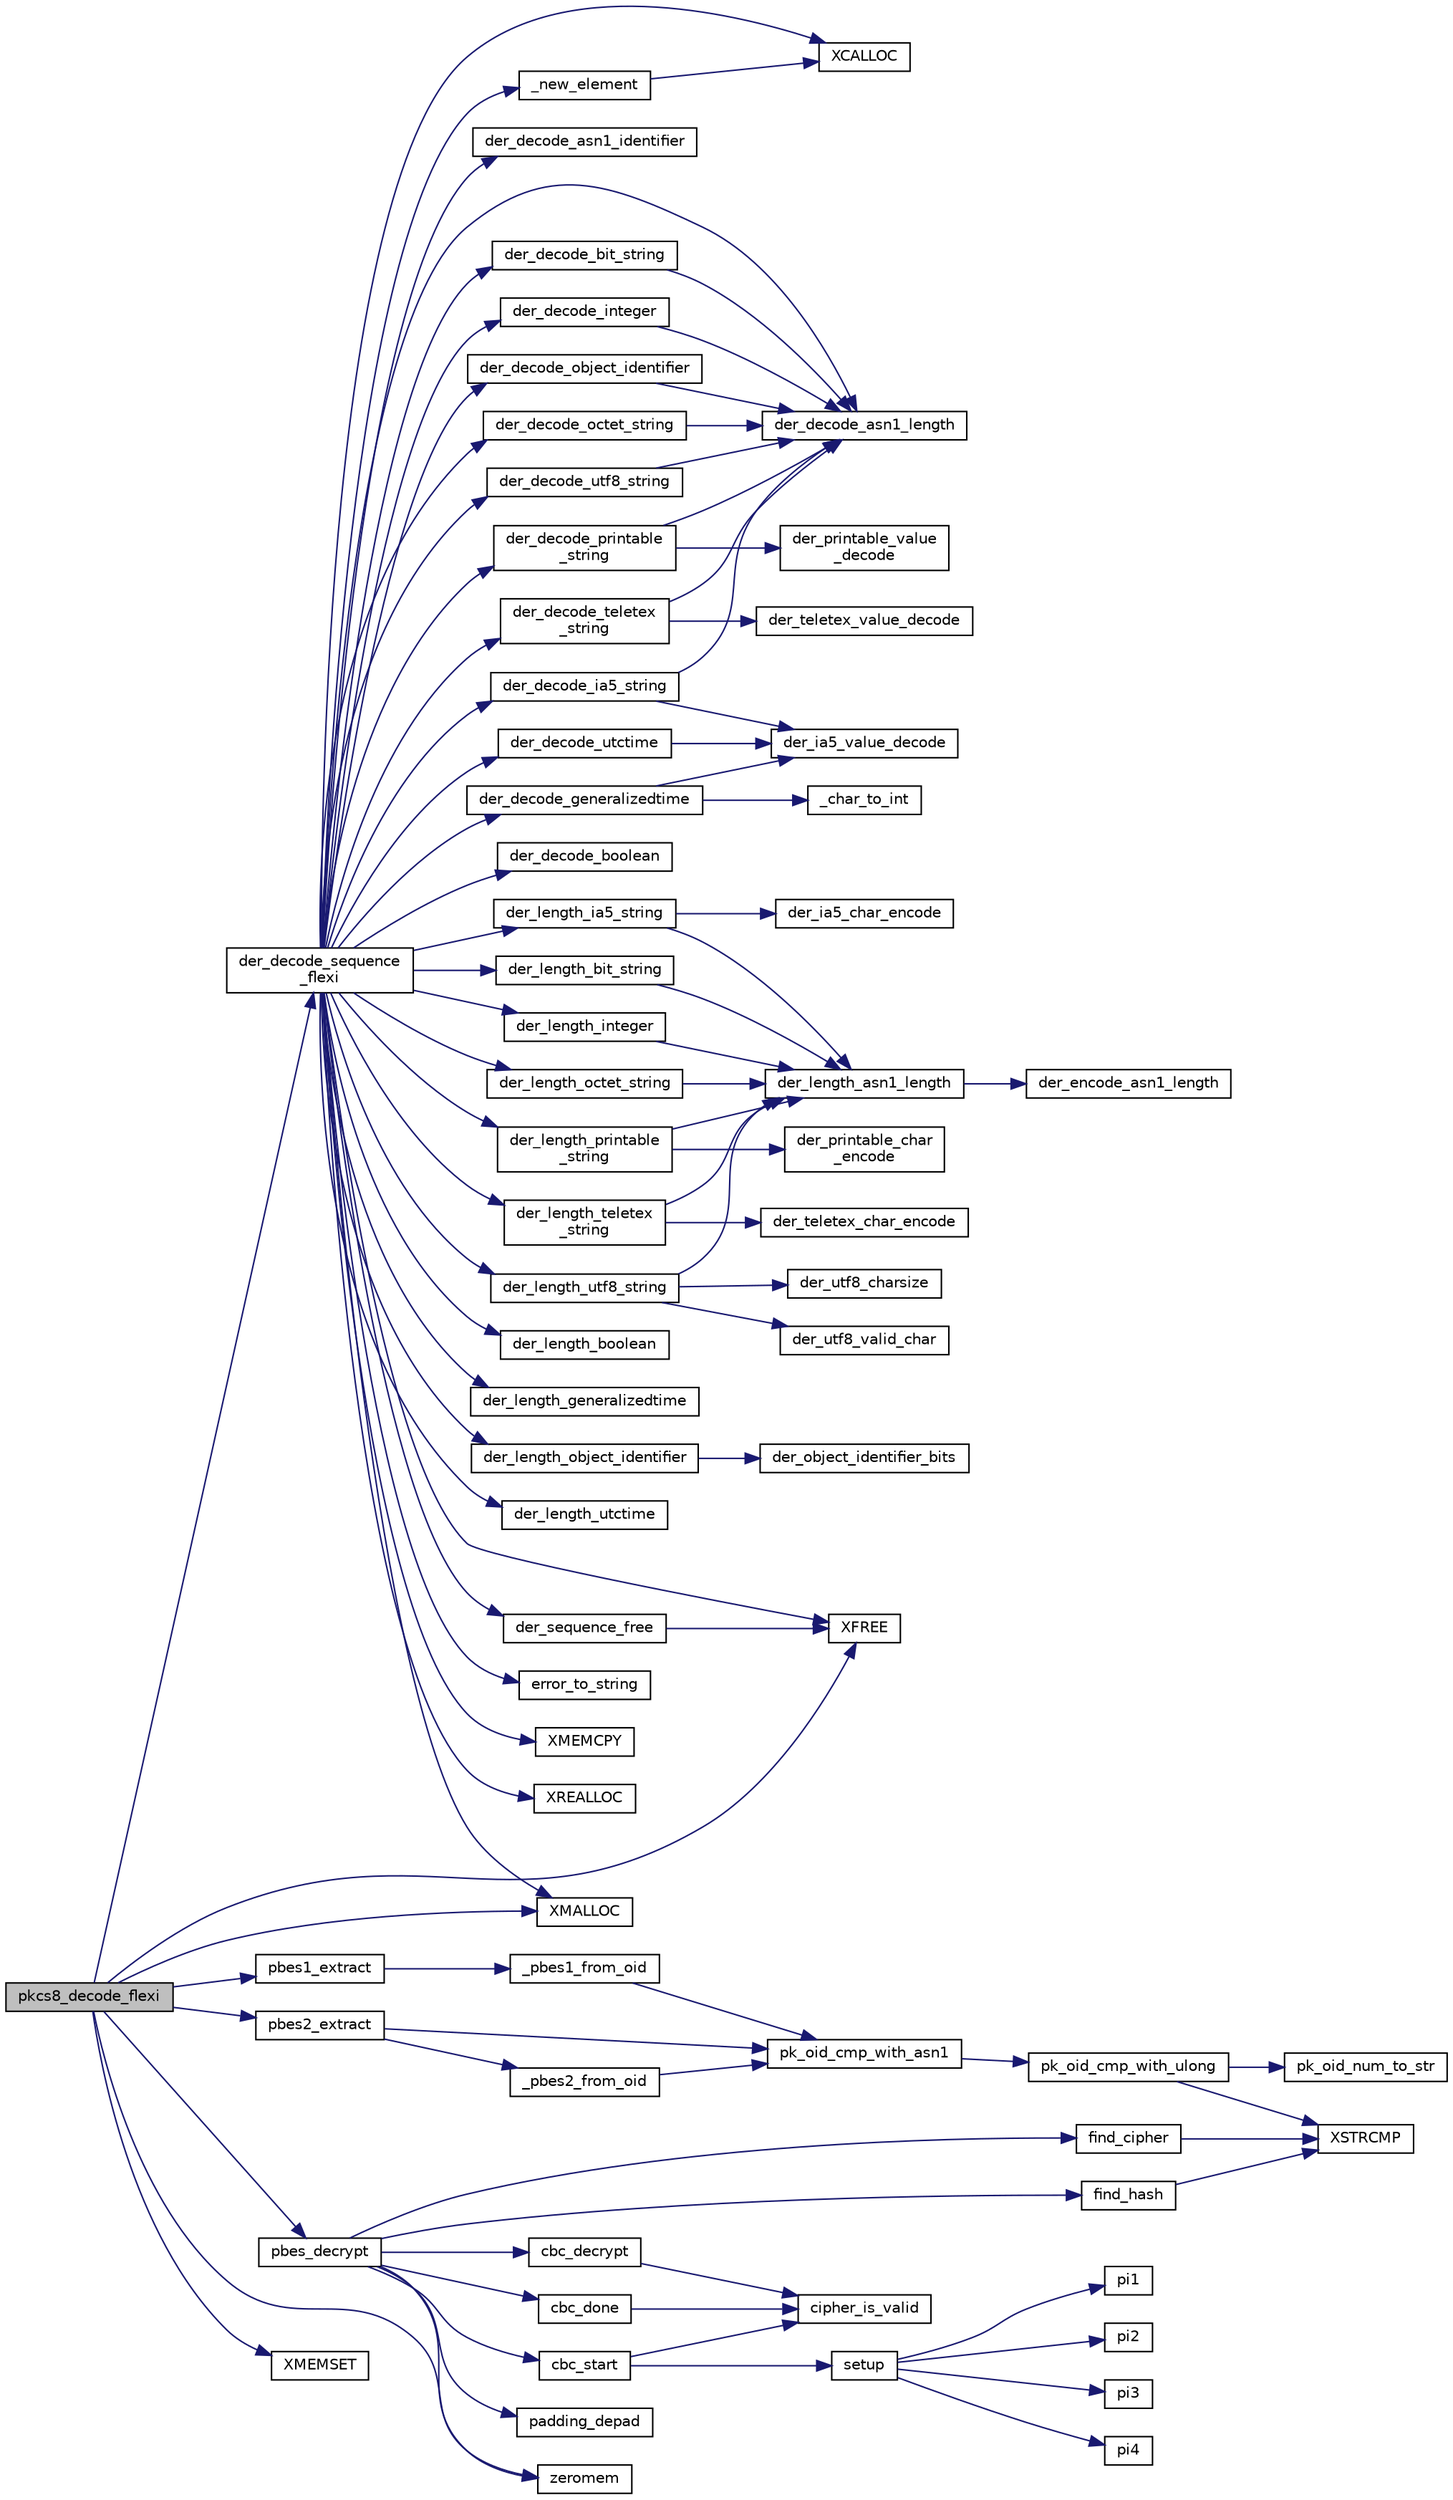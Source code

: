 digraph "pkcs8_decode_flexi"
{
 // LATEX_PDF_SIZE
  edge [fontname="Helvetica",fontsize="10",labelfontname="Helvetica",labelfontsize="10"];
  node [fontname="Helvetica",fontsize="10",shape=record];
  rankdir="LR";
  Node0 [label="pkcs8_decode_flexi",height=0.2,width=0.4,color="black", fillcolor="grey75", style="filled", fontcolor="black",tooltip="PKCS#8 decrypt if necessary & flexi-decode."];
  Node0 -> Node1 [color="midnightblue",fontsize="10",style="solid",fontname="Helvetica"];
  Node1 [label="der_decode_sequence\l_flexi",height=0.2,width=0.4,color="black", fillcolor="white", style="filled",URL="$der__decode__sequence__flexi_8c.html#acec68888a6eae3b64f54b37cfb43d9b1",tooltip="ASN.1 DER Flexi(ble) decoder will decode arbitrary DER packets and create a linked list of the decode..."];
  Node1 -> Node2 [color="midnightblue",fontsize="10",style="solid",fontname="Helvetica"];
  Node2 [label="_new_element",height=0.2,width=0.4,color="black", fillcolor="white", style="filled",URL="$der__decode__sequence__flexi_8c.html#a285f79a649248ff1eb749ac2ca6310ca",tooltip=" "];
  Node2 -> Node3 [color="midnightblue",fontsize="10",style="solid",fontname="Helvetica"];
  Node3 [label="XCALLOC",height=0.2,width=0.4,color="black", fillcolor="white", style="filled",URL="$tomcrypt__cfg_8h.html#a151dda14cd7acae31eaf1102b0cc0685",tooltip=" "];
  Node1 -> Node4 [color="midnightblue",fontsize="10",style="solid",fontname="Helvetica"];
  Node4 [label="der_decode_asn1_identifier",height=0.2,width=0.4,color="black", fillcolor="white", style="filled",URL="$tomcrypt__private_8h.html#a651ad7c1f5a930476bb10b9d61555346",tooltip="Decode the ASN.1 Identifier."];
  Node1 -> Node5 [color="midnightblue",fontsize="10",style="solid",fontname="Helvetica"];
  Node5 [label="der_decode_asn1_length",height=0.2,width=0.4,color="black", fillcolor="white", style="filled",URL="$tomcrypt__private_8h.html#af90423764098b8876368d0984d96053a",tooltip="Decode the ASN.1 Length field."];
  Node1 -> Node6 [color="midnightblue",fontsize="10",style="solid",fontname="Helvetica"];
  Node6 [label="der_decode_bit_string",height=0.2,width=0.4,color="black", fillcolor="white", style="filled",URL="$der__decode__bit__string_8c.html#a0a0c371e559e6b455cc4a052d962226f",tooltip="Store a BIT STRING."];
  Node6 -> Node5 [color="midnightblue",fontsize="10",style="solid",fontname="Helvetica"];
  Node1 -> Node7 [color="midnightblue",fontsize="10",style="solid",fontname="Helvetica"];
  Node7 [label="der_decode_boolean",height=0.2,width=0.4,color="black", fillcolor="white", style="filled",URL="$der__decode__boolean_8c.html#a5c72faaf0b34b18bd92db4d95e211a9d",tooltip="Read a BOOLEAN."];
  Node1 -> Node8 [color="midnightblue",fontsize="10",style="solid",fontname="Helvetica"];
  Node8 [label="der_decode_generalizedtime",height=0.2,width=0.4,color="black", fillcolor="white", style="filled",URL="$der__decode__generalizedtime_8c.html#acca5d83c0dcc2bc67d724318132f66e1",tooltip="Decodes a Generalized time structure in DER format (reads all 6 valid encoding formats)"];
  Node8 -> Node9 [color="midnightblue",fontsize="10",style="solid",fontname="Helvetica"];
  Node9 [label="_char_to_int",height=0.2,width=0.4,color="black", fillcolor="white", style="filled",URL="$der__decode__generalizedtime_8c.html#aa391ed207680ef2c210dd556712d0492",tooltip=" "];
  Node8 -> Node10 [color="midnightblue",fontsize="10",style="solid",fontname="Helvetica"];
  Node10 [label="der_ia5_value_decode",height=0.2,width=0.4,color="black", fillcolor="white", style="filled",URL="$der__length__ia5__string_8c.html#a52dbde67731f9a92da76ff73f6c960de",tooltip=" "];
  Node1 -> Node11 [color="midnightblue",fontsize="10",style="solid",fontname="Helvetica"];
  Node11 [label="der_decode_ia5_string",height=0.2,width=0.4,color="black", fillcolor="white", style="filled",URL="$der__decode__ia5__string_8c.html#ac2868573a2a8857a8463337d8411fe79",tooltip="Store a IA5 STRING."];
  Node11 -> Node5 [color="midnightblue",fontsize="10",style="solid",fontname="Helvetica"];
  Node11 -> Node10 [color="midnightblue",fontsize="10",style="solid",fontname="Helvetica"];
  Node1 -> Node12 [color="midnightblue",fontsize="10",style="solid",fontname="Helvetica"];
  Node12 [label="der_decode_integer",height=0.2,width=0.4,color="black", fillcolor="white", style="filled",URL="$der__decode__integer_8c.html#ac5b0a7020165ada29ba6278fe128599d",tooltip="Read a mp_int integer."];
  Node12 -> Node5 [color="midnightblue",fontsize="10",style="solid",fontname="Helvetica"];
  Node1 -> Node13 [color="midnightblue",fontsize="10",style="solid",fontname="Helvetica"];
  Node13 [label="der_decode_object_identifier",height=0.2,width=0.4,color="black", fillcolor="white", style="filled",URL="$der__decode__object__identifier_8c.html#aee91111fe2b92dca6c83e6c7de36be8f",tooltip="Decode OID data and store the array of integers in words."];
  Node13 -> Node5 [color="midnightblue",fontsize="10",style="solid",fontname="Helvetica"];
  Node1 -> Node14 [color="midnightblue",fontsize="10",style="solid",fontname="Helvetica"];
  Node14 [label="der_decode_octet_string",height=0.2,width=0.4,color="black", fillcolor="white", style="filled",URL="$der__decode__octet__string_8c.html#af315ce6a951697ede7ec4c9716b5b20b",tooltip="Store a OCTET STRING."];
  Node14 -> Node5 [color="midnightblue",fontsize="10",style="solid",fontname="Helvetica"];
  Node1 -> Node15 [color="midnightblue",fontsize="10",style="solid",fontname="Helvetica"];
  Node15 [label="der_decode_printable\l_string",height=0.2,width=0.4,color="black", fillcolor="white", style="filled",URL="$der__decode__printable__string_8c.html#a0967e5db58c3ce6b0971b5c5097c0d9f",tooltip="Store a printable STRING."];
  Node15 -> Node5 [color="midnightblue",fontsize="10",style="solid",fontname="Helvetica"];
  Node15 -> Node16 [color="midnightblue",fontsize="10",style="solid",fontname="Helvetica"];
  Node16 [label="der_printable_value\l_decode",height=0.2,width=0.4,color="black", fillcolor="white", style="filled",URL="$der__length__printable__string_8c.html#a40a13d8a1afe59dda039bc8fc1140ef2",tooltip=" "];
  Node1 -> Node17 [color="midnightblue",fontsize="10",style="solid",fontname="Helvetica"];
  Node17 [label="der_decode_teletex\l_string",height=0.2,width=0.4,color="black", fillcolor="white", style="filled",URL="$der__decode__teletex__string_8c.html#a926dc4d05a1a0243569ea85ff85901b6",tooltip="Store a teletex STRING."];
  Node17 -> Node5 [color="midnightblue",fontsize="10",style="solid",fontname="Helvetica"];
  Node17 -> Node18 [color="midnightblue",fontsize="10",style="solid",fontname="Helvetica"];
  Node18 [label="der_teletex_value_decode",height=0.2,width=0.4,color="black", fillcolor="white", style="filled",URL="$tomcrypt__private_8h.html#ab300884b978bd66022a4003ef5a1f2a1",tooltip=" "];
  Node1 -> Node19 [color="midnightblue",fontsize="10",style="solid",fontname="Helvetica"];
  Node19 [label="der_decode_utctime",height=0.2,width=0.4,color="black", fillcolor="white", style="filled",URL="$der__decode__utctime_8c.html#a228dad2e418af24965b9b16188d61aac",tooltip="Decodes a UTC time structure in DER format (reads all 6 valid encoding formats)"];
  Node19 -> Node10 [color="midnightblue",fontsize="10",style="solid",fontname="Helvetica"];
  Node1 -> Node20 [color="midnightblue",fontsize="10",style="solid",fontname="Helvetica"];
  Node20 [label="der_decode_utf8_string",height=0.2,width=0.4,color="black", fillcolor="white", style="filled",URL="$der__decode__utf8__string_8c.html#afc867f0f02273fac931669abded4cbb3",tooltip="Store a UTF8 STRING."];
  Node20 -> Node5 [color="midnightblue",fontsize="10",style="solid",fontname="Helvetica"];
  Node1 -> Node21 [color="midnightblue",fontsize="10",style="solid",fontname="Helvetica"];
  Node21 [label="der_length_bit_string",height=0.2,width=0.4,color="black", fillcolor="white", style="filled",URL="$der__length__bit__string_8c.html#a73416248e2f93535d54603567acc9cfd",tooltip="Gets length of DER encoding of BIT STRING."];
  Node21 -> Node22 [color="midnightblue",fontsize="10",style="solid",fontname="Helvetica"];
  Node22 [label="der_length_asn1_length",height=0.2,width=0.4,color="black", fillcolor="white", style="filled",URL="$tomcrypt__private_8h.html#a8999e23c66cda0d777570e54f3a5c795",tooltip="Determine the length required to encode len in the ASN.1 length field."];
  Node22 -> Node23 [color="midnightblue",fontsize="10",style="solid",fontname="Helvetica"];
  Node23 [label="der_encode_asn1_length",height=0.2,width=0.4,color="black", fillcolor="white", style="filled",URL="$tomcrypt__private_8h.html#ae0b6c1f1188a5aa201aa84de9a659550",tooltip="Encode the ASN.1 length field."];
  Node1 -> Node24 [color="midnightblue",fontsize="10",style="solid",fontname="Helvetica"];
  Node24 [label="der_length_boolean",height=0.2,width=0.4,color="black", fillcolor="white", style="filled",URL="$der__length__boolean_8c.html#aa90c23682da0279cbe55ea64b2c3e381",tooltip="Gets length of DER encoding of a BOOLEAN."];
  Node1 -> Node25 [color="midnightblue",fontsize="10",style="solid",fontname="Helvetica"];
  Node25 [label="der_length_generalizedtime",height=0.2,width=0.4,color="black", fillcolor="white", style="filled",URL="$der__length__generalizedtime_8c.html#a63bd3379e9d6aa710a6ddcea3d836754",tooltip="Gets length of DER encoding of GeneralizedTime."];
  Node1 -> Node26 [color="midnightblue",fontsize="10",style="solid",fontname="Helvetica"];
  Node26 [label="der_length_ia5_string",height=0.2,width=0.4,color="black", fillcolor="white", style="filled",URL="$der__length__ia5__string_8c.html#a37e6cf2c534040fe726a760956eade04",tooltip="Gets length of DER encoding of IA5 STRING."];
  Node26 -> Node27 [color="midnightblue",fontsize="10",style="solid",fontname="Helvetica"];
  Node27 [label="der_ia5_char_encode",height=0.2,width=0.4,color="black", fillcolor="white", style="filled",URL="$der__length__ia5__string_8c.html#aa9cad5f213317520165e72ac9420bb65",tooltip=" "];
  Node26 -> Node22 [color="midnightblue",fontsize="10",style="solid",fontname="Helvetica"];
  Node1 -> Node28 [color="midnightblue",fontsize="10",style="solid",fontname="Helvetica"];
  Node28 [label="der_length_integer",height=0.2,width=0.4,color="black", fillcolor="white", style="filled",URL="$der__length__integer_8c.html#af27dfc46ec4a482af05a2265a9d31ca3",tooltip="Gets length of DER encoding of num."];
  Node28 -> Node22 [color="midnightblue",fontsize="10",style="solid",fontname="Helvetica"];
  Node1 -> Node29 [color="midnightblue",fontsize="10",style="solid",fontname="Helvetica"];
  Node29 [label="der_length_object_identifier",height=0.2,width=0.4,color="black", fillcolor="white", style="filled",URL="$der__length__object__identifier_8c.html#ae1fe5b2cd3f20a693cc571a2a8fc9af0",tooltip="Gets length of DER encoding of Object Identifier."];
  Node29 -> Node30 [color="midnightblue",fontsize="10",style="solid",fontname="Helvetica"];
  Node30 [label="der_object_identifier_bits",height=0.2,width=0.4,color="black", fillcolor="white", style="filled",URL="$der__length__object__identifier_8c.html#aef2413878ded8dc303e150d31fca294d",tooltip=" "];
  Node1 -> Node31 [color="midnightblue",fontsize="10",style="solid",fontname="Helvetica"];
  Node31 [label="der_length_octet_string",height=0.2,width=0.4,color="black", fillcolor="white", style="filled",URL="$der__length__octet__string_8c.html#a65b2f3065d3f51608a1dfa3b284a74df",tooltip="Gets length of DER encoding of OCTET STRING."];
  Node31 -> Node22 [color="midnightblue",fontsize="10",style="solid",fontname="Helvetica"];
  Node1 -> Node32 [color="midnightblue",fontsize="10",style="solid",fontname="Helvetica"];
  Node32 [label="der_length_printable\l_string",height=0.2,width=0.4,color="black", fillcolor="white", style="filled",URL="$der__length__printable__string_8c.html#ac206210b58e1bac2342a80d26bd802db",tooltip="Gets length of DER encoding of Printable STRING."];
  Node32 -> Node22 [color="midnightblue",fontsize="10",style="solid",fontname="Helvetica"];
  Node32 -> Node33 [color="midnightblue",fontsize="10",style="solid",fontname="Helvetica"];
  Node33 [label="der_printable_char\l_encode",height=0.2,width=0.4,color="black", fillcolor="white", style="filled",URL="$der__length__printable__string_8c.html#a2169053089957db51bbd2e091c7ae293",tooltip=" "];
  Node1 -> Node34 [color="midnightblue",fontsize="10",style="solid",fontname="Helvetica"];
  Node34 [label="der_length_teletex\l_string",height=0.2,width=0.4,color="black", fillcolor="white", style="filled",URL="$der__length__teletex__string_8c.html#a2b3c8aa9d2c26839f9100fdc0286cd93",tooltip="Gets length of DER encoding of teletex STRING."];
  Node34 -> Node22 [color="midnightblue",fontsize="10",style="solid",fontname="Helvetica"];
  Node34 -> Node35 [color="midnightblue",fontsize="10",style="solid",fontname="Helvetica"];
  Node35 [label="der_teletex_char_encode",height=0.2,width=0.4,color="black", fillcolor="white", style="filled",URL="$der__length__teletex__string_8c.html#ae8e05b29e9cd248f6a81450eefd22163",tooltip=" "];
  Node1 -> Node36 [color="midnightblue",fontsize="10",style="solid",fontname="Helvetica"];
  Node36 [label="der_length_utctime",height=0.2,width=0.4,color="black", fillcolor="white", style="filled",URL="$der__length__utctime_8c.html#a666e7656df6985a9eb25794b878ec4e7",tooltip="Gets length of DER encoding of UTCTIME."];
  Node1 -> Node37 [color="midnightblue",fontsize="10",style="solid",fontname="Helvetica"];
  Node37 [label="der_length_utf8_string",height=0.2,width=0.4,color="black", fillcolor="white", style="filled",URL="$der__length__utf8__string_8c.html#aa8b54979c2261c4d703c9464e0bb14c1",tooltip="Gets length of DER encoding of UTF8 STRING."];
  Node37 -> Node22 [color="midnightblue",fontsize="10",style="solid",fontname="Helvetica"];
  Node37 -> Node38 [color="midnightblue",fontsize="10",style="solid",fontname="Helvetica"];
  Node38 [label="der_utf8_charsize",height=0.2,width=0.4,color="black", fillcolor="white", style="filled",URL="$der__length__utf8__string_8c.html#acc54e796874f1b01e2f9dd101da4c2a9",tooltip="Return the size in bytes of a UTF-8 character."];
  Node37 -> Node39 [color="midnightblue",fontsize="10",style="solid",fontname="Helvetica"];
  Node39 [label="der_utf8_valid_char",height=0.2,width=0.4,color="black", fillcolor="white", style="filled",URL="$der__length__utf8__string_8c.html#a400ea59efe4834eac94e65230dd59822",tooltip="Test whether the given code point is valid character."];
  Node1 -> Node40 [color="midnightblue",fontsize="10",style="solid",fontname="Helvetica"];
  Node40 [label="der_sequence_free",height=0.2,width=0.4,color="black", fillcolor="white", style="filled",URL="$der__sequence__free_8c.html#ad47a79b60d0b0a1f13b5529dcbd4f5fa",tooltip="Free memory allocated by der_decode_sequence_flexi()"];
  Node40 -> Node41 [color="midnightblue",fontsize="10",style="solid",fontname="Helvetica"];
  Node41 [label="XFREE",height=0.2,width=0.4,color="black", fillcolor="white", style="filled",URL="$tomcrypt__cfg_8h.html#a260d66fc0690e0502cf3bfe7b5244b75",tooltip=" "];
  Node1 -> Node42 [color="midnightblue",fontsize="10",style="solid",fontname="Helvetica"];
  Node42 [label="error_to_string",height=0.2,width=0.4,color="black", fillcolor="white", style="filled",URL="$tomcrypt__misc_8h.html#a3bd8fe097a1951bd18d73b2231c7f700",tooltip="Convert an LTC error code to ASCII."];
  Node1 -> Node3 [color="midnightblue",fontsize="10",style="solid",fontname="Helvetica"];
  Node1 -> Node41 [color="midnightblue",fontsize="10",style="solid",fontname="Helvetica"];
  Node1 -> Node43 [color="midnightblue",fontsize="10",style="solid",fontname="Helvetica"];
  Node43 [label="XMALLOC",height=0.2,width=0.4,color="black", fillcolor="white", style="filled",URL="$tomcrypt__cfg_8h.html#af363355f38fbaacdefacf270436ae1c9",tooltip=" "];
  Node1 -> Node44 [color="midnightblue",fontsize="10",style="solid",fontname="Helvetica"];
  Node44 [label="XMEMCPY",height=0.2,width=0.4,color="black", fillcolor="white", style="filled",URL="$tomcrypt__cfg_8h.html#a7691dd48d60d5fc6daf2fa7ec4c55e12",tooltip=" "];
  Node1 -> Node45 [color="midnightblue",fontsize="10",style="solid",fontname="Helvetica"];
  Node45 [label="XREALLOC",height=0.2,width=0.4,color="black", fillcolor="white", style="filled",URL="$tomcrypt__cfg_8h.html#a6146d108fa03ec35ee5fd391f874ad5d",tooltip=" "];
  Node0 -> Node46 [color="midnightblue",fontsize="10",style="solid",fontname="Helvetica"];
  Node46 [label="pbes1_extract",height=0.2,width=0.4,color="black", fillcolor="white", style="filled",URL="$tomcrypt__private_8h.html#a3573423ba7eb454bb5f969ee9b580024",tooltip="Extract PBES1 parameters."];
  Node46 -> Node47 [color="midnightblue",fontsize="10",style="solid",fontname="Helvetica"];
  Node47 [label="_pbes1_from_oid",height=0.2,width=0.4,color="black", fillcolor="white", style="filled",URL="$pbes1_8c.html#ae603bc6c7e6913beec5714350041adc6",tooltip=" "];
  Node47 -> Node48 [color="midnightblue",fontsize="10",style="solid",fontname="Helvetica"];
  Node48 [label="pk_oid_cmp_with_asn1",height=0.2,width=0.4,color="black", fillcolor="white", style="filled",URL="$tomcrypt__private_8h.html#aaa860b1fbc776e0760df8934a6aa245a",tooltip=" "];
  Node48 -> Node49 [color="midnightblue",fontsize="10",style="solid",fontname="Helvetica"];
  Node49 [label="pk_oid_cmp_with_ulong",height=0.2,width=0.4,color="black", fillcolor="white", style="filled",URL="$pk__oid__cmp_8c.html#a4283c0cfa77d37ab8add0b7c531d3d6f",tooltip=" "];
  Node49 -> Node50 [color="midnightblue",fontsize="10",style="solid",fontname="Helvetica"];
  Node50 [label="pk_oid_num_to_str",height=0.2,width=0.4,color="black", fillcolor="white", style="filled",URL="$tomcrypt__private_8h.html#a5ead1435fcad3d1f1842a6419079f036",tooltip=" "];
  Node49 -> Node51 [color="midnightblue",fontsize="10",style="solid",fontname="Helvetica"];
  Node51 [label="XSTRCMP",height=0.2,width=0.4,color="black", fillcolor="white", style="filled",URL="$tomcrypt__cfg_8h.html#a5d6e3d69e1d3f54de008b963bba3c6b3",tooltip=" "];
  Node0 -> Node52 [color="midnightblue",fontsize="10",style="solid",fontname="Helvetica"];
  Node52 [label="pbes2_extract",height=0.2,width=0.4,color="black", fillcolor="white", style="filled",URL="$tomcrypt__private_8h.html#a741f04fef81b90c03eeba79d1d680273",tooltip="Extract PBES2 parameters."];
  Node52 -> Node53 [color="midnightblue",fontsize="10",style="solid",fontname="Helvetica"];
  Node53 [label="_pbes2_from_oid",height=0.2,width=0.4,color="black", fillcolor="white", style="filled",URL="$pbes2_8c.html#a6d172113e8d3bf8ef62690a35a2bbf52",tooltip=" "];
  Node53 -> Node48 [color="midnightblue",fontsize="10",style="solid",fontname="Helvetica"];
  Node52 -> Node48 [color="midnightblue",fontsize="10",style="solid",fontname="Helvetica"];
  Node0 -> Node54 [color="midnightblue",fontsize="10",style="solid",fontname="Helvetica"];
  Node54 [label="pbes_decrypt",height=0.2,width=0.4,color="black", fillcolor="white", style="filled",URL="$tomcrypt__private_8h.html#a7df0f8ba7d5d6b9752a7bb9c5e3f7081",tooltip="Decrypt Data encrypted via either PBES1 or PBES2."];
  Node54 -> Node55 [color="midnightblue",fontsize="10",style="solid",fontname="Helvetica"];
  Node55 [label="cbc_decrypt",height=0.2,width=0.4,color="black", fillcolor="white", style="filled",URL="$cbc__decrypt_8c.html#a370774a78d86e94ee3dee504dc15773f",tooltip="CBC decrypt."];
  Node55 -> Node56 [color="midnightblue",fontsize="10",style="solid",fontname="Helvetica"];
  Node56 [label="cipher_is_valid",height=0.2,width=0.4,color="black", fillcolor="white", style="filled",URL="$tomcrypt__cipher_8h.html#ac30eb68934c4ca07205344dc9d159221",tooltip=" "];
  Node54 -> Node57 [color="midnightblue",fontsize="10",style="solid",fontname="Helvetica"];
  Node57 [label="cbc_done",height=0.2,width=0.4,color="black", fillcolor="white", style="filled",URL="$cbc__done_8c.html#a13f57f4d9801877029527e4ad3a2dd5f",tooltip="Terminate the chain."];
  Node57 -> Node56 [color="midnightblue",fontsize="10",style="solid",fontname="Helvetica"];
  Node54 -> Node58 [color="midnightblue",fontsize="10",style="solid",fontname="Helvetica"];
  Node58 [label="cbc_start",height=0.2,width=0.4,color="black", fillcolor="white", style="filled",URL="$cbc__start_8c.html#abba6632aa97f200faf29cdb7f5d99eee",tooltip="Initialize a CBC context."];
  Node58 -> Node56 [color="midnightblue",fontsize="10",style="solid",fontname="Helvetica"];
  Node58 -> Node59 [color="midnightblue",fontsize="10",style="solid",fontname="Helvetica"];
  Node59 [label="setup",height=0.2,width=0.4,color="black", fillcolor="white", style="filled",URL="$multi2_8c.html#ad0625943f7d847668b869ed827c51d47",tooltip=" "];
  Node59 -> Node60 [color="midnightblue",fontsize="10",style="solid",fontname="Helvetica"];
  Node60 [label="pi1",height=0.2,width=0.4,color="black", fillcolor="white", style="filled",URL="$multi2_8c.html#aa6e28a79517b509154714e51c2c1dc3b",tooltip=" "];
  Node59 -> Node61 [color="midnightblue",fontsize="10",style="solid",fontname="Helvetica"];
  Node61 [label="pi2",height=0.2,width=0.4,color="black", fillcolor="white", style="filled",URL="$multi2_8c.html#a37c4b6b09dd5493456b3c765914b1481",tooltip=" "];
  Node59 -> Node62 [color="midnightblue",fontsize="10",style="solid",fontname="Helvetica"];
  Node62 [label="pi3",height=0.2,width=0.4,color="black", fillcolor="white", style="filled",URL="$multi2_8c.html#a3e3c386a25d0f6950651f1fa5277c147",tooltip=" "];
  Node59 -> Node63 [color="midnightblue",fontsize="10",style="solid",fontname="Helvetica"];
  Node63 [label="pi4",height=0.2,width=0.4,color="black", fillcolor="white", style="filled",URL="$multi2_8c.html#ad94b543f7f2133e851ecb20bd9324e12",tooltip=" "];
  Node54 -> Node64 [color="midnightblue",fontsize="10",style="solid",fontname="Helvetica"];
  Node64 [label="find_cipher",height=0.2,width=0.4,color="black", fillcolor="white", style="filled",URL="$tomcrypt__cipher_8h.html#af5c3882342fd65a17239cd04bfdf44e2",tooltip="Find a registered cipher by name."];
  Node64 -> Node51 [color="midnightblue",fontsize="10",style="solid",fontname="Helvetica"];
  Node54 -> Node65 [color="midnightblue",fontsize="10",style="solid",fontname="Helvetica"];
  Node65 [label="find_hash",height=0.2,width=0.4,color="black", fillcolor="white", style="filled",URL="$tomcrypt__hash_8h.html#a1818254b9c8f09047af3b66ea7f5852b",tooltip="Find a registered hash by name."];
  Node65 -> Node51 [color="midnightblue",fontsize="10",style="solid",fontname="Helvetica"];
  Node54 -> Node66 [color="midnightblue",fontsize="10",style="solid",fontname="Helvetica"];
  Node66 [label="padding_depad",height=0.2,width=0.4,color="black", fillcolor="white", style="filled",URL="$padding__depad_8c.html#a82df175ea5c72fef7e519125bbe9fb89",tooltip="Remove padding from your data."];
  Node54 -> Node67 [color="midnightblue",fontsize="10",style="solid",fontname="Helvetica"];
  Node67 [label="zeromem",height=0.2,width=0.4,color="black", fillcolor="white", style="filled",URL="$tomcrypt__misc_8h.html#a63b6e188713790263bfd3612fe8b398f",tooltip="Zero a block of memory."];
  Node0 -> Node41 [color="midnightblue",fontsize="10",style="solid",fontname="Helvetica"];
  Node0 -> Node43 [color="midnightblue",fontsize="10",style="solid",fontname="Helvetica"];
  Node0 -> Node68 [color="midnightblue",fontsize="10",style="solid",fontname="Helvetica"];
  Node68 [label="XMEMSET",height=0.2,width=0.4,color="black", fillcolor="white", style="filled",URL="$tomcrypt__cfg_8h.html#aa3c34a6f6c61de7da9258b5a30e32c2f",tooltip=" "];
  Node0 -> Node67 [color="midnightblue",fontsize="10",style="solid",fontname="Helvetica"];
}
